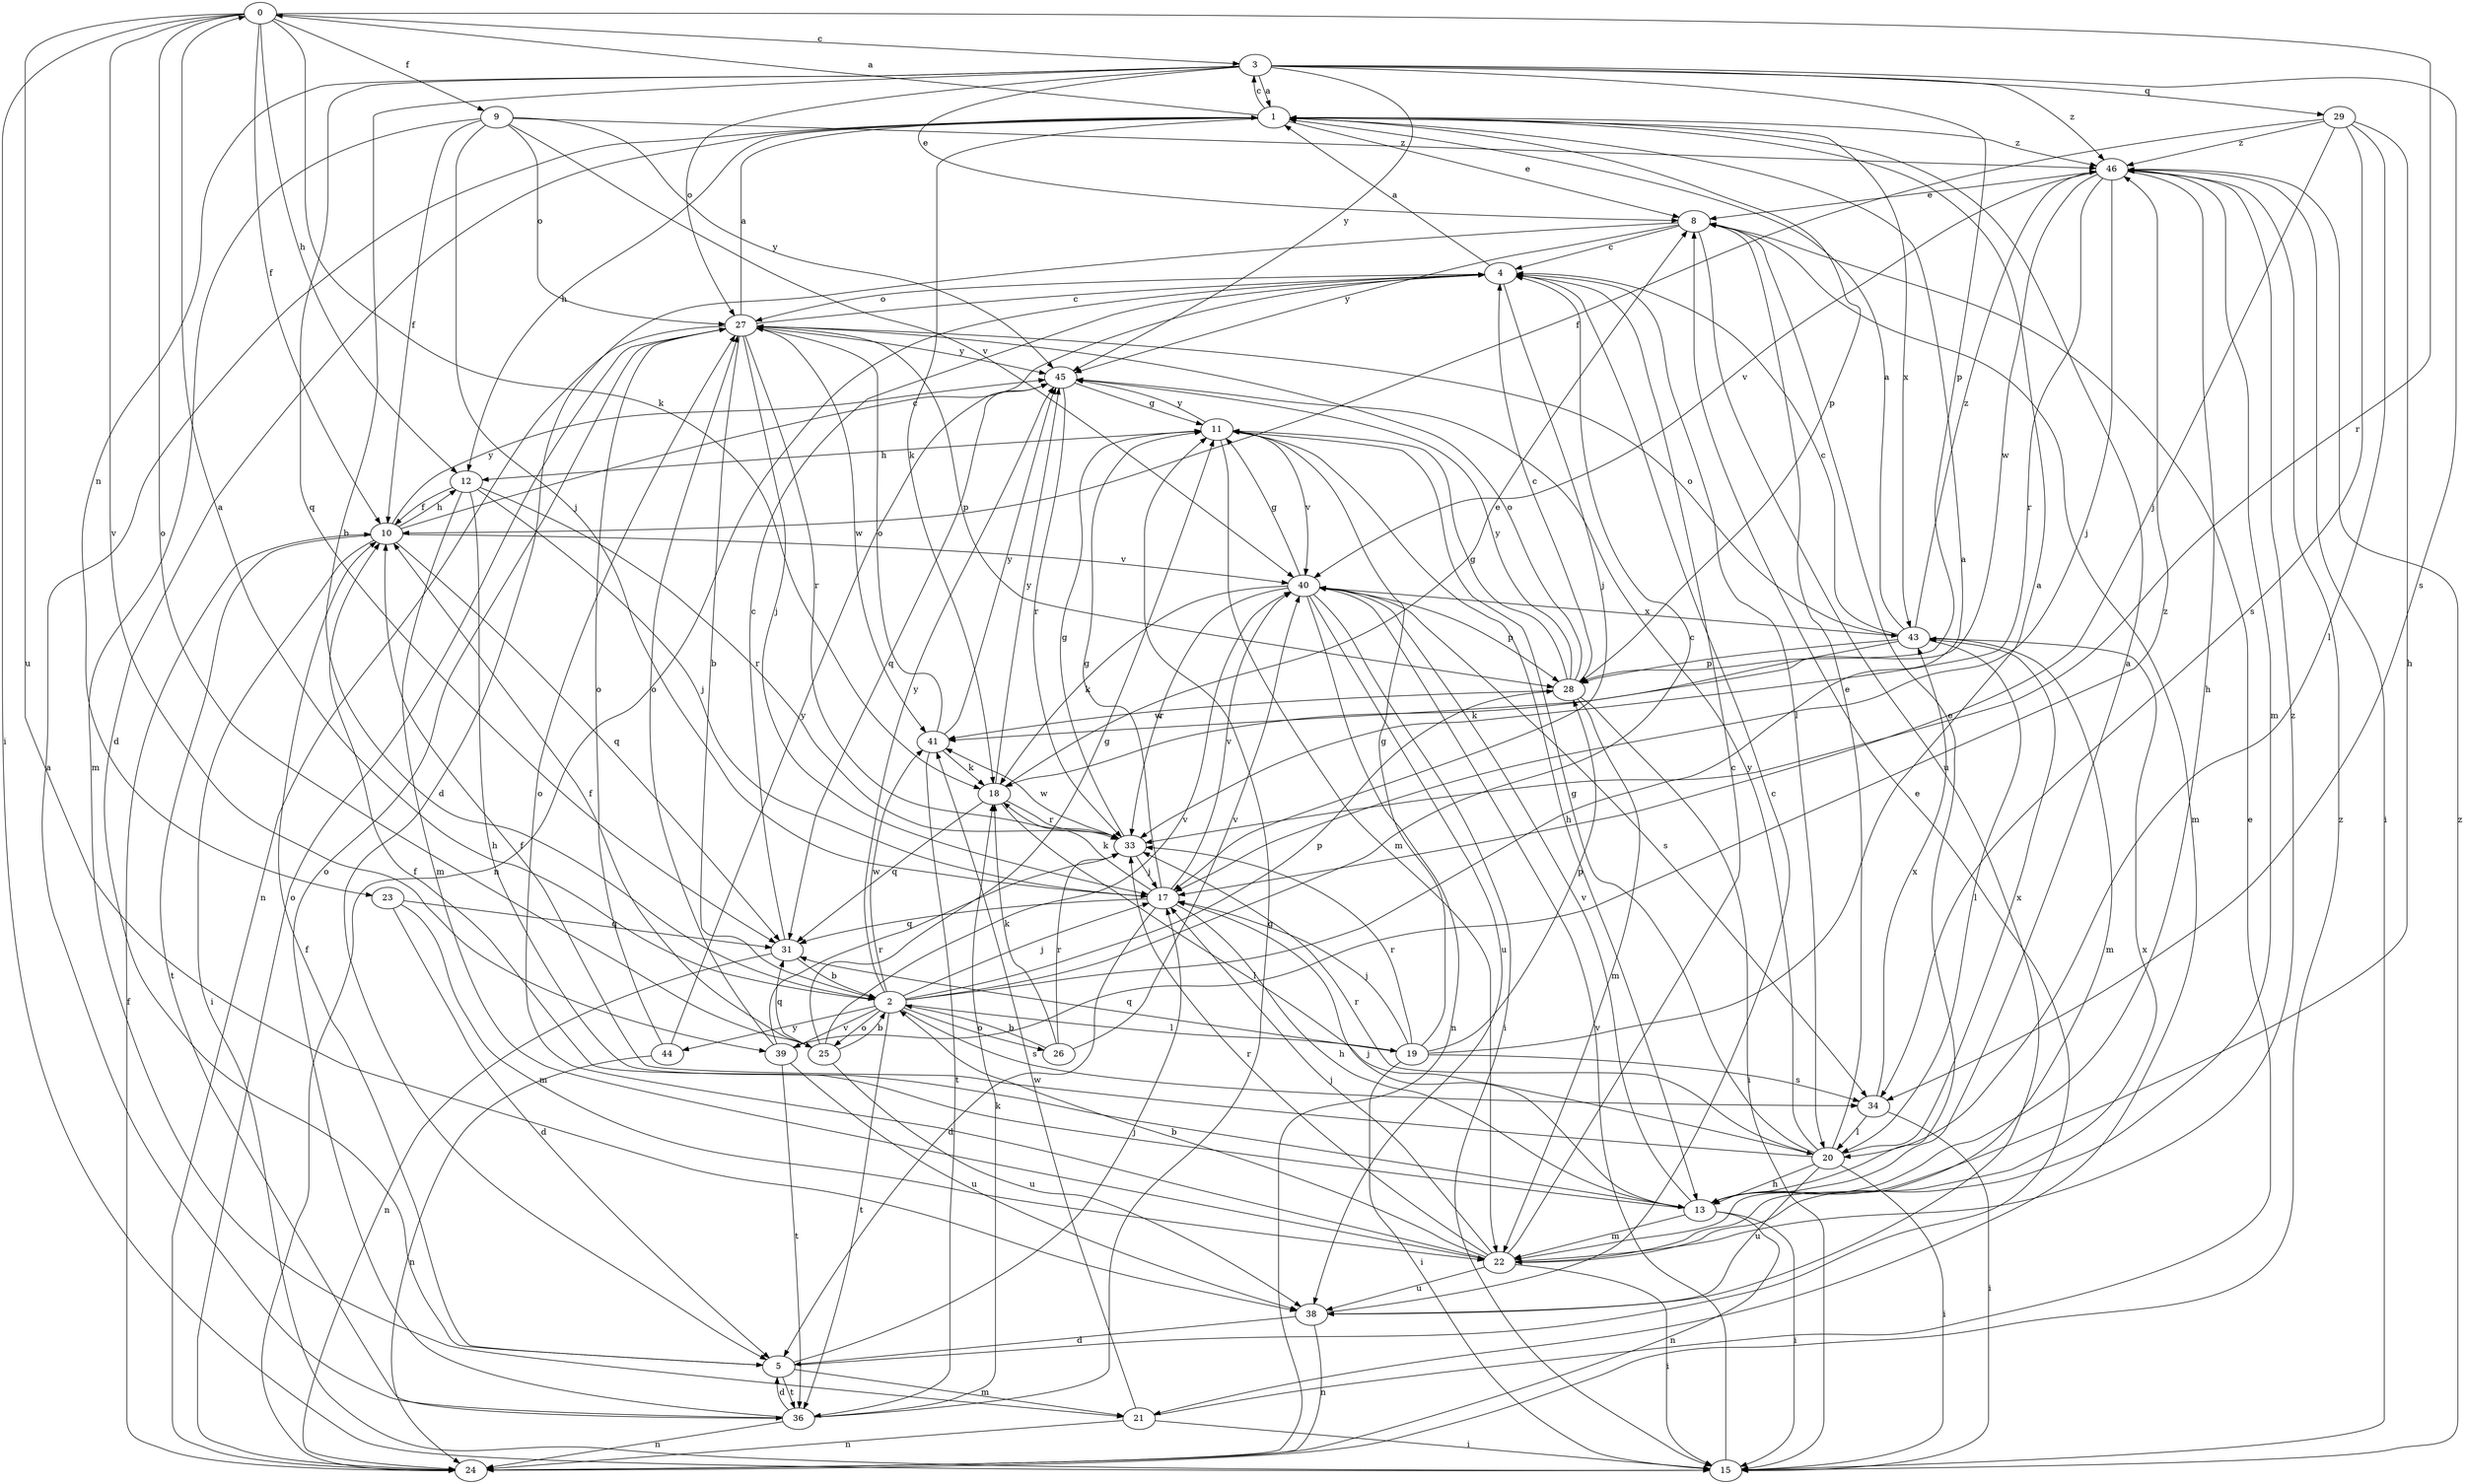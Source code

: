 strict digraph  {
0;
1;
2;
3;
4;
5;
8;
9;
10;
11;
12;
13;
15;
17;
18;
19;
20;
21;
22;
23;
24;
25;
26;
27;
28;
29;
31;
33;
34;
36;
38;
39;
40;
41;
43;
44;
45;
46;
0 -> 3  [label=c];
0 -> 9  [label=f];
0 -> 10  [label=f];
0 -> 12  [label=h];
0 -> 15  [label=i];
0 -> 18  [label=k];
0 -> 25  [label=o];
0 -> 33  [label=r];
0 -> 38  [label=u];
0 -> 39  [label=v];
1 -> 0  [label=a];
1 -> 3  [label=c];
1 -> 5  [label=d];
1 -> 8  [label=e];
1 -> 12  [label=h];
1 -> 18  [label=k];
1 -> 28  [label=p];
1 -> 43  [label=x];
1 -> 46  [label=z];
2 -> 0  [label=a];
2 -> 1  [label=a];
2 -> 4  [label=c];
2 -> 17  [label=j];
2 -> 19  [label=l];
2 -> 25  [label=o];
2 -> 26  [label=o];
2 -> 28  [label=p];
2 -> 34  [label=s];
2 -> 36  [label=t];
2 -> 39  [label=v];
2 -> 41  [label=w];
2 -> 44  [label=y];
2 -> 45  [label=y];
3 -> 1  [label=a];
3 -> 2  [label=b];
3 -> 8  [label=e];
3 -> 23  [label=n];
3 -> 27  [label=o];
3 -> 28  [label=p];
3 -> 29  [label=q];
3 -> 31  [label=q];
3 -> 34  [label=s];
3 -> 45  [label=y];
3 -> 46  [label=z];
4 -> 1  [label=a];
4 -> 17  [label=j];
4 -> 20  [label=l];
4 -> 24  [label=n];
4 -> 27  [label=o];
5 -> 8  [label=e];
5 -> 10  [label=f];
5 -> 17  [label=j];
5 -> 21  [label=m];
5 -> 36  [label=t];
8 -> 4  [label=c];
8 -> 5  [label=d];
8 -> 21  [label=m];
8 -> 38  [label=u];
8 -> 45  [label=y];
9 -> 10  [label=f];
9 -> 17  [label=j];
9 -> 21  [label=m];
9 -> 27  [label=o];
9 -> 40  [label=v];
9 -> 45  [label=y];
9 -> 46  [label=z];
10 -> 4  [label=c];
10 -> 12  [label=h];
10 -> 15  [label=i];
10 -> 31  [label=q];
10 -> 36  [label=t];
10 -> 40  [label=v];
10 -> 45  [label=y];
11 -> 12  [label=h];
11 -> 13  [label=h];
11 -> 22  [label=m];
11 -> 40  [label=v];
11 -> 45  [label=y];
12 -> 10  [label=f];
12 -> 13  [label=h];
12 -> 17  [label=j];
12 -> 22  [label=m];
12 -> 33  [label=r];
13 -> 1  [label=a];
13 -> 8  [label=e];
13 -> 10  [label=f];
13 -> 15  [label=i];
13 -> 17  [label=j];
13 -> 22  [label=m];
13 -> 24  [label=n];
13 -> 40  [label=v];
15 -> 40  [label=v];
15 -> 46  [label=z];
17 -> 5  [label=d];
17 -> 11  [label=g];
17 -> 13  [label=h];
17 -> 18  [label=k];
17 -> 31  [label=q];
17 -> 40  [label=v];
18 -> 8  [label=e];
18 -> 20  [label=l];
18 -> 31  [label=q];
18 -> 33  [label=r];
18 -> 45  [label=y];
19 -> 1  [label=a];
19 -> 11  [label=g];
19 -> 15  [label=i];
19 -> 17  [label=j];
19 -> 28  [label=p];
19 -> 31  [label=q];
19 -> 33  [label=r];
19 -> 34  [label=s];
20 -> 8  [label=e];
20 -> 10  [label=f];
20 -> 11  [label=g];
20 -> 13  [label=h];
20 -> 15  [label=i];
20 -> 33  [label=r];
20 -> 38  [label=u];
20 -> 43  [label=x];
20 -> 45  [label=y];
21 -> 8  [label=e];
21 -> 15  [label=i];
21 -> 24  [label=n];
21 -> 41  [label=w];
22 -> 2  [label=b];
22 -> 4  [label=c];
22 -> 15  [label=i];
22 -> 17  [label=j];
22 -> 27  [label=o];
22 -> 33  [label=r];
22 -> 38  [label=u];
22 -> 43  [label=x];
22 -> 46  [label=z];
23 -> 5  [label=d];
23 -> 22  [label=m];
23 -> 31  [label=q];
24 -> 10  [label=f];
24 -> 27  [label=o];
24 -> 46  [label=z];
25 -> 2  [label=b];
25 -> 10  [label=f];
25 -> 11  [label=g];
25 -> 31  [label=q];
25 -> 38  [label=u];
25 -> 40  [label=v];
26 -> 2  [label=b];
26 -> 18  [label=k];
26 -> 33  [label=r];
26 -> 40  [label=v];
27 -> 1  [label=a];
27 -> 2  [label=b];
27 -> 4  [label=c];
27 -> 17  [label=j];
27 -> 24  [label=n];
27 -> 28  [label=p];
27 -> 33  [label=r];
27 -> 41  [label=w];
27 -> 45  [label=y];
28 -> 4  [label=c];
28 -> 11  [label=g];
28 -> 15  [label=i];
28 -> 22  [label=m];
28 -> 27  [label=o];
28 -> 41  [label=w];
28 -> 45  [label=y];
29 -> 10  [label=f];
29 -> 13  [label=h];
29 -> 17  [label=j];
29 -> 20  [label=l];
29 -> 34  [label=s];
29 -> 46  [label=z];
31 -> 2  [label=b];
31 -> 4  [label=c];
31 -> 24  [label=n];
33 -> 11  [label=g];
33 -> 17  [label=j];
33 -> 41  [label=w];
34 -> 15  [label=i];
34 -> 20  [label=l];
34 -> 43  [label=x];
36 -> 1  [label=a];
36 -> 5  [label=d];
36 -> 11  [label=g];
36 -> 18  [label=k];
36 -> 24  [label=n];
36 -> 27  [label=o];
38 -> 4  [label=c];
38 -> 5  [label=d];
38 -> 24  [label=n];
39 -> 27  [label=o];
39 -> 33  [label=r];
39 -> 36  [label=t];
39 -> 38  [label=u];
39 -> 46  [label=z];
40 -> 11  [label=g];
40 -> 15  [label=i];
40 -> 18  [label=k];
40 -> 24  [label=n];
40 -> 28  [label=p];
40 -> 33  [label=r];
40 -> 34  [label=s];
40 -> 38  [label=u];
40 -> 43  [label=x];
41 -> 18  [label=k];
41 -> 27  [label=o];
41 -> 36  [label=t];
41 -> 45  [label=y];
43 -> 1  [label=a];
43 -> 4  [label=c];
43 -> 18  [label=k];
43 -> 20  [label=l];
43 -> 22  [label=m];
43 -> 27  [label=o];
43 -> 28  [label=p];
43 -> 46  [label=z];
44 -> 24  [label=n];
44 -> 27  [label=o];
44 -> 45  [label=y];
45 -> 11  [label=g];
45 -> 31  [label=q];
45 -> 33  [label=r];
46 -> 8  [label=e];
46 -> 13  [label=h];
46 -> 15  [label=i];
46 -> 17  [label=j];
46 -> 22  [label=m];
46 -> 33  [label=r];
46 -> 40  [label=v];
46 -> 41  [label=w];
}
